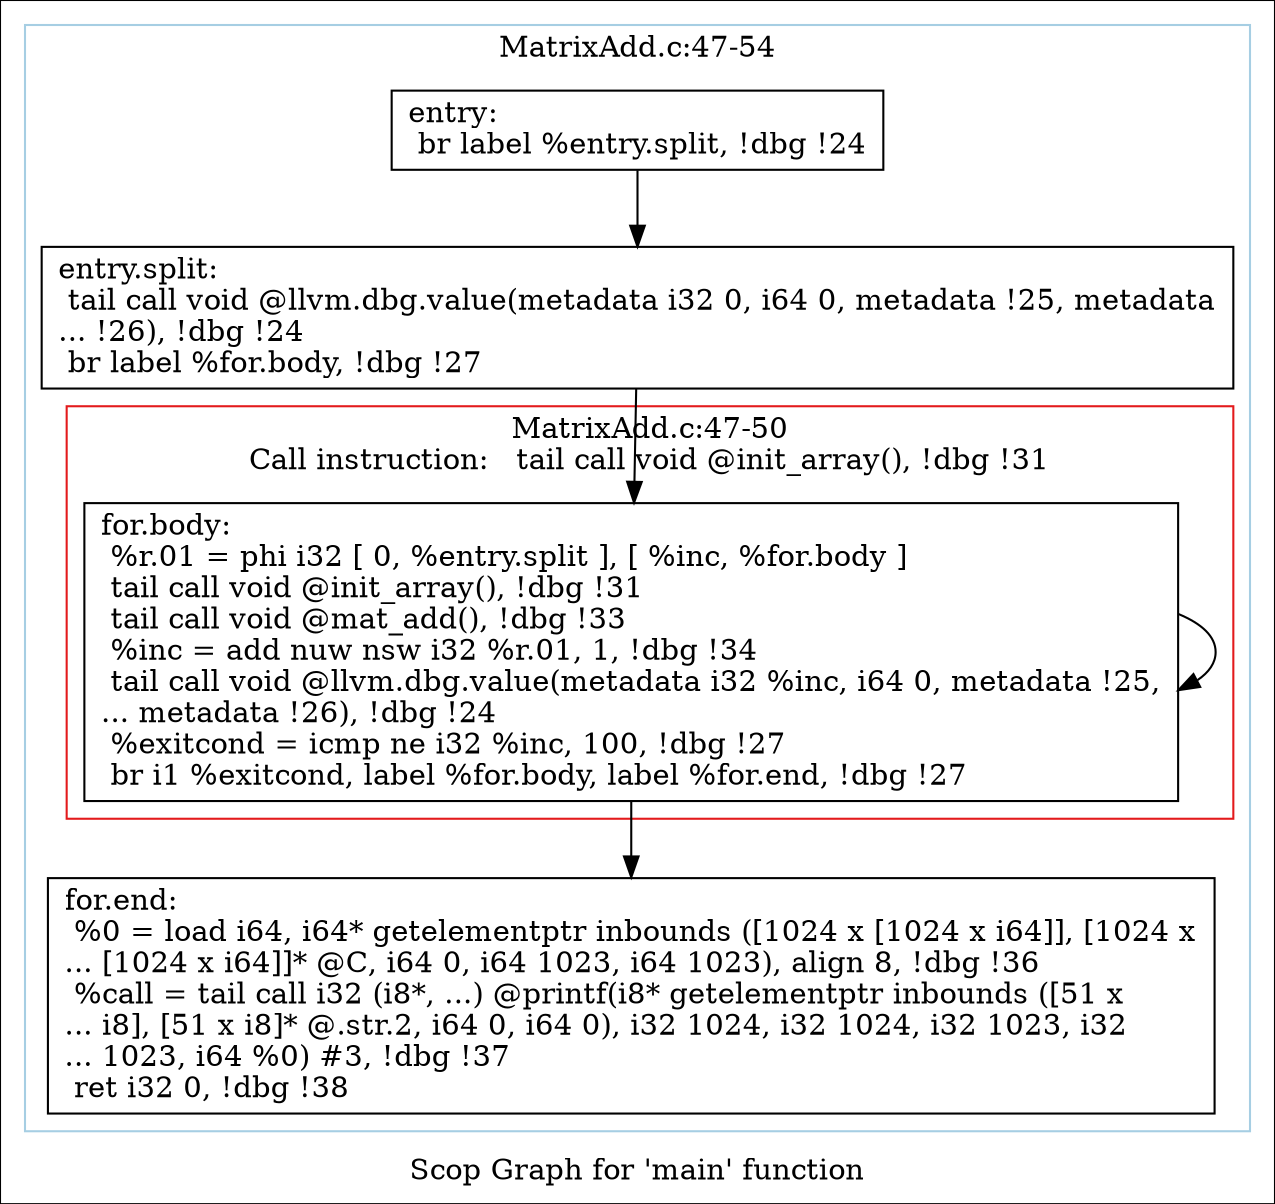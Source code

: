 digraph "Scop Graph for 'main' function" {
	label="Scop Graph for 'main' function";

	Node0x6984860 [shape=record,label="{entry:\l  br label %entry.split, !dbg !24\l}"];
	Node0x6984860 -> Node0x6982030;
	Node0x6982030 [shape=record,label="{entry.split:                                      \l  tail call void @llvm.dbg.value(metadata i32 0, i64 0, metadata !25, metadata\l... !26), !dbg !24\l  br label %for.body, !dbg !27\l}"];
	Node0x6982030 -> Node0x698f020;
	Node0x698f020 [shape=record,label="{for.body:                                         \l  %r.01 = phi i32 [ 0, %entry.split ], [ %inc, %for.body ]\l  tail call void @init_array(), !dbg !31\l  tail call void @mat_add(), !dbg !33\l  %inc = add nuw nsw i32 %r.01, 1, !dbg !34\l  tail call void @llvm.dbg.value(metadata i32 %inc, i64 0, metadata !25,\l... metadata !26), !dbg !24\l  %exitcond = icmp ne i32 %inc, 100, !dbg !27\l  br i1 %exitcond, label %for.body, label %for.end, !dbg !27\l}"];
	Node0x698f020 -> Node0x698f020[constraint=false];
	Node0x698f020 -> Node0x6985330;
	Node0x6985330 [shape=record,label="{for.end:                                          \l  %0 = load i64, i64* getelementptr inbounds ([1024 x [1024 x i64]], [1024 x\l... [1024 x i64]]* @C, i64 0, i64 1023, i64 1023), align 8, !dbg !36\l  %call = tail call i32 (i8*, ...) @printf(i8* getelementptr inbounds ([51 x\l... i8], [51 x i8]* @.str.2, i64 0, i64 0), i32 1024, i32 1024, i32 1023, i32\l... 1023, i64 %0) #3, !dbg !37\l  ret i32 0, !dbg !38\l}"];
	colorscheme = "paired12"
        subgraph cluster_0x6982920 {
          label = "MatrixAdd.c:47-54
";
          style = solid;
          color = 1
          subgraph cluster_0x6987240 {
            label = "MatrixAdd.c:47-50
Call instruction:   tail call void @init_array(), !dbg !31";
            style = solid;
            color = 6
            Node0x698f020;
          }
          Node0x6984860;
          Node0x6982030;
          Node0x6985330;
        }
}

